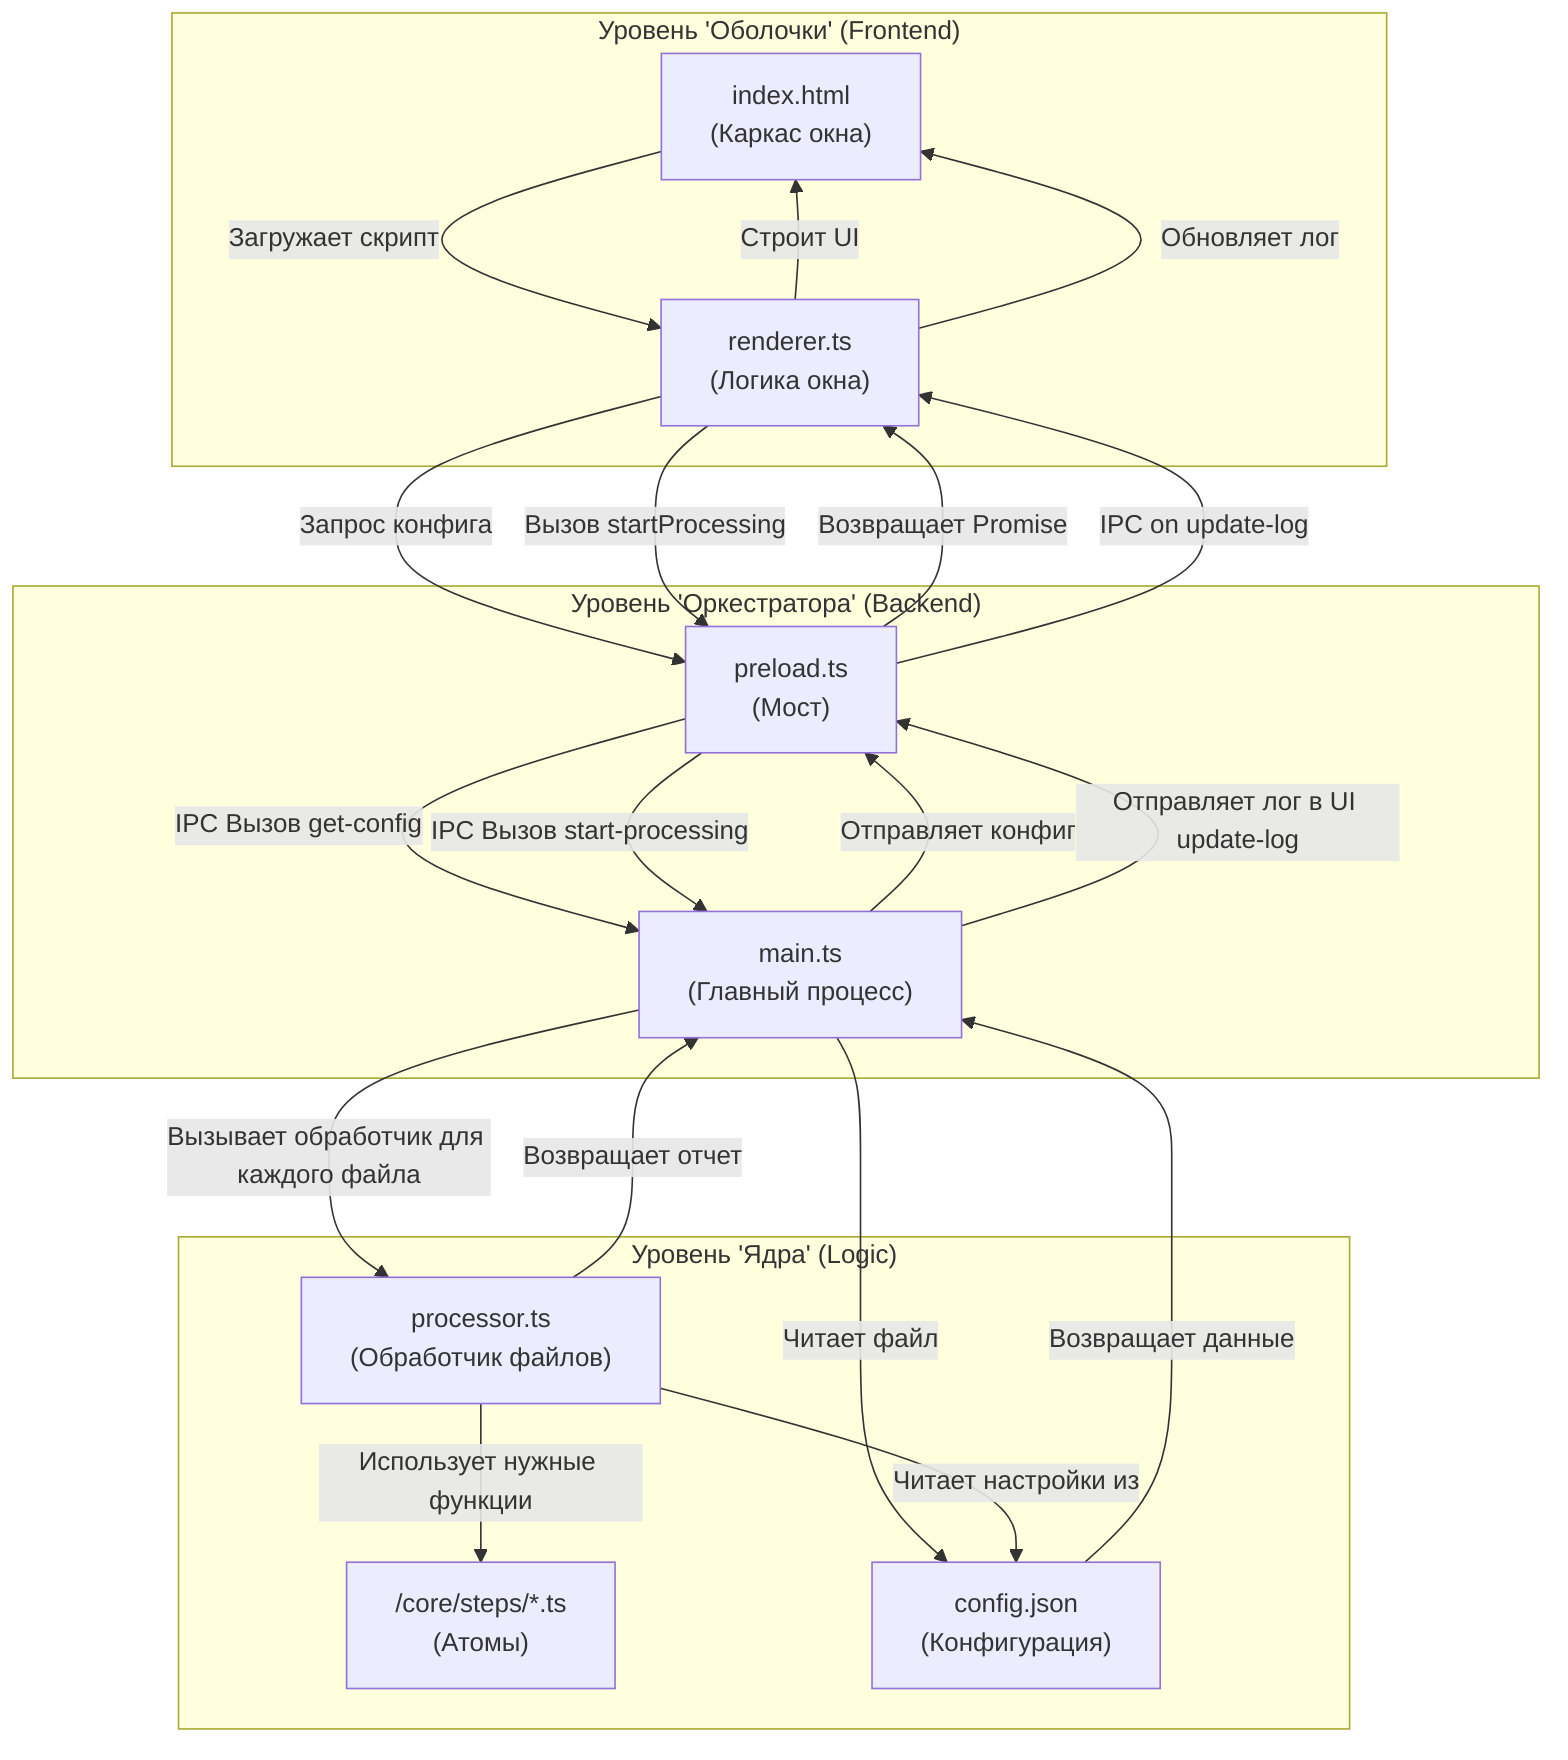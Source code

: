 flowchart TD
    subgraph "Уровень 'Оболочки' (Frontend)"
        direction LR
        UI_HTML["index.html <br> (Каркас окна)"]
        UI_Renderer["renderer.ts <br> (Логика окна)"]
    end

    subgraph "Уровень 'Оркестратора' (Backend)"
        direction LR
        Orchestrator["main.ts <br> (Главный процесс)"]
        Bridge["preload.ts <br> (Мост)"]
    end

    subgraph "Уровень 'Ядра' (Logic)"
        direction LR
        Processor["processor.ts <br> (Обработчик файлов)"]
        Atoms["/core/steps/*.ts <br> (Атомы)"]
        ConfigFile["config.json <br> (Конфигурация)"]
    end

    %% Поток 1: Загрузка UI
    UI_HTML -- "Загружает скрипт" --> UI_Renderer
    
    UI_Renderer -- "Запрос конфига" --> Bridge
    Bridge -- "IPC Вызов get-config" --> Orchestrator
    Orchestrator -- "Читает файл" --> ConfigFile
    ConfigFile -- "Возвращает данные" --> Orchestrator
    Orchestrator -- "Отправляет конфиг" --> Bridge
    Bridge -- "Возвращает Promise" --> UI_Renderer
    UI_Renderer -- "Строит UI" --> UI_HTML

    %% Поток 2: Обработка файлов
    UI_Renderer -- "Вызов startProcessing" --> Bridge
    Bridge -- "IPC Вызов start-processing" --> Orchestrator
    Orchestrator -- "Вызывает обработчик для каждого файла" --> Processor
    Processor -- "Использует нужные функции" --> Atoms
    Processor -- "Читает настройки из" --> ConfigFile
    Processor -- "Возвращает отчет" --> Orchestrator
    Orchestrator -- "Отправляет лог в UI update-log" --> Bridge
    Bridge -- "IPC on update-log" --> UI_Renderer
    UI_Renderer -- "Обновляет лог" --> UI_HTML